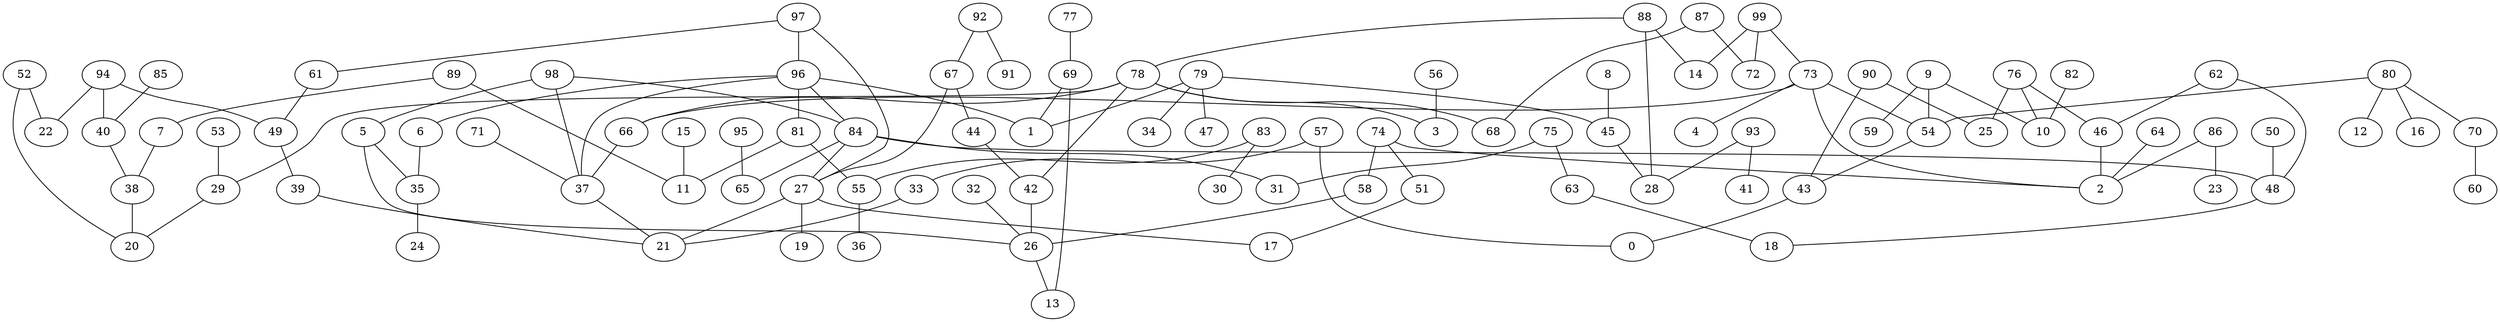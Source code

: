 digraph GG_graph {

subgraph G_graph {
edge [color = black]
"39" -> "21" [dir = none]
"51" -> "17" [dir = none]
"82" -> "10" [dir = none]
"94" -> "40" [dir = none]
"93" -> "41" [dir = none]
"93" -> "28" [dir = none]
"77" -> "69" [dir = none]
"8" -> "45" [dir = none]
"35" -> "24" [dir = none]
"15" -> "11" [dir = none]
"75" -> "63" [dir = none]
"53" -> "29" [dir = none]
"63" -> "18" [dir = none]
"83" -> "30" [dir = none]
"83" -> "55" [dir = none]
"6" -> "35" [dir = none]
"32" -> "26" [dir = none]
"88" -> "14" [dir = none]
"88" -> "78" [dir = none]
"99" -> "72" [dir = none]
"99" -> "73" [dir = none]
"29" -> "20" [dir = none]
"79" -> "47" [dir = none]
"79" -> "34" [dir = none]
"79" -> "45" [dir = none]
"79" -> "1" [dir = none]
"56" -> "3" [dir = none]
"54" -> "43" [dir = none]
"73" -> "2" [dir = none]
"73" -> "66" [dir = none]
"73" -> "4" [dir = none]
"73" -> "54" [dir = none]
"70" -> "60" [dir = none]
"66" -> "37" [dir = none]
"62" -> "48" [dir = none]
"55" -> "36" [dir = none]
"97" -> "61" [dir = none]
"97" -> "96" [dir = none]
"57" -> "33" [dir = none]
"57" -> "0" [dir = none]
"45" -> "28" [dir = none]
"78" -> "42" [dir = none]
"78" -> "29" [dir = none]
"78" -> "3" [dir = none]
"78" -> "68" [dir = none]
"78" -> "66" [dir = none]
"76" -> "10" [dir = none]
"76" -> "25" [dir = none]
"76" -> "46" [dir = none]
"26" -> "13" [dir = none]
"9" -> "59" [dir = none]
"9" -> "54" [dir = none]
"43" -> "0" [dir = none]
"96" -> "1" [dir = none]
"96" -> "6" [dir = none]
"96" -> "81" [dir = none]
"96" -> "84" [dir = none]
"96" -> "37" [dir = none]
"71" -> "37" [dir = none]
"92" -> "91" [dir = none]
"92" -> "67" [dir = none]
"48" -> "18" [dir = none]
"95" -> "65" [dir = none]
"69" -> "1" [dir = none]
"81" -> "11" [dir = none]
"81" -> "55" [dir = none]
"61" -> "49" [dir = none]
"38" -> "20" [dir = none]
"58" -> "26" [dir = none]
"84" -> "65" [dir = none]
"84" -> "31" [dir = none]
"84" -> "48" [dir = none]
"84" -> "27" [dir = none]
"86" -> "23" [dir = none]
"86" -> "2" [dir = none]
"80" -> "12" [dir = none]
"80" -> "70" [dir = none]
"80" -> "16" [dir = none]
"80" -> "54" [dir = none]
"42" -> "26" [dir = none]
"44" -> "42" [dir = none]
"27" -> "17" [dir = none]
"27" -> "19" [dir = none]
"27" -> "21" [dir = none]
"7" -> "38" [dir = none]
"87" -> "68" [dir = none]
"50" -> "48" [dir = none]
"67" -> "27" [dir = none]
"64" -> "2" [dir = none]
"40" -> "38" [dir = none]
"52" -> "22" [dir = none]
"52" -> "20" [dir = none]
"89" -> "11" [dir = none]
"98" -> "5" [dir = none]
"98" -> "84" [dir = none]
"85" -> "40" [dir = none]
"46" -> "2" [dir = none]
"74" -> "2" [dir = none]
"90" -> "43" [dir = none]
"62" -> "46" [dir = none]
"74" -> "58" [dir = none]
"89" -> "7" [dir = none]
"33" -> "21" [dir = none]
"94" -> "22" [dir = none]
"37" -> "21" [dir = none]
"5" -> "35" [dir = none]
"9" -> "10" [dir = none]
"87" -> "72" [dir = none]
"99" -> "14" [dir = none]
"74" -> "51" [dir = none]
"98" -> "37" [dir = none]
"88" -> "28" [dir = none]
"90" -> "25" [dir = none]
"49" -> "39" [dir = none]
"69" -> "13" [dir = none]
"5" -> "26" [dir = none]
"97" -> "27" [dir = none]
"75" -> "31" [dir = none]
"67" -> "44" [dir = none]
"94" -> "49" [dir = none]
}

}
